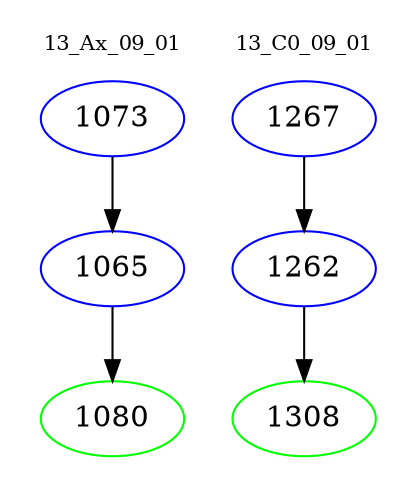 digraph{
subgraph cluster_0 {
color = white
label = "13_Ax_09_01";
fontsize=10;
T0_1073 [label="1073", color="blue"]
T0_1073 -> T0_1065 [color="black"]
T0_1065 [label="1065", color="blue"]
T0_1065 -> T0_1080 [color="black"]
T0_1080 [label="1080", color="green"]
}
subgraph cluster_1 {
color = white
label = "13_C0_09_01";
fontsize=10;
T1_1267 [label="1267", color="blue"]
T1_1267 -> T1_1262 [color="black"]
T1_1262 [label="1262", color="blue"]
T1_1262 -> T1_1308 [color="black"]
T1_1308 [label="1308", color="green"]
}
}

